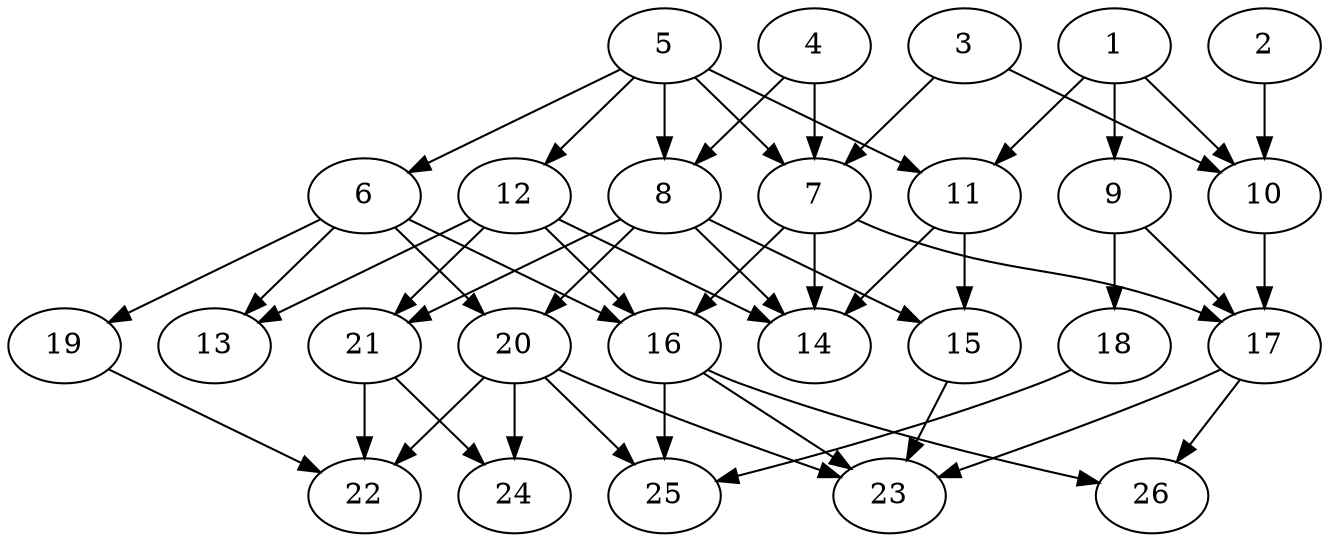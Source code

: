 // DAG (tier=2-normal, mode=compute, n=26, ccr=0.382, fat=0.614, density=0.514, regular=0.531, jump=0.171, mindata=524288, maxdata=8388608)
// DAG automatically generated by daggen at Sun Aug 24 16:33:33 2025
// /home/ermia/Project/Environments/daggen/bin/daggen --dot --ccr 0.382 --fat 0.614 --regular 0.531 --density 0.514 --jump 0.171 --mindata 524288 --maxdata 8388608 -n 26 
digraph G {
  1 [size="122800231607420583936", alpha="0.04", expect_size="61400115803710291968"]
  1 -> 9 [size ="197646643888128"]
  1 -> 10 [size ="197646643888128"]
  1 -> 11 [size ="197646643888128"]
  2 [size="8478139964971732", alpha="0.11", expect_size="4239069982485866"]
  2 -> 10 [size ="5585604968448"]
  3 [size="274225935120990", alpha="0.12", expect_size="137112967560495"]
  3 -> 7 [size ="7795499859968"]
  3 -> 10 [size ="7795499859968"]
  4 [size="119362224171946160", alpha="0.13", expect_size="59681112085973080"]
  4 -> 7 [size ="51468547653632"]
  4 -> 8 [size ="51468547653632"]
  5 [size="13826694791751204", alpha="0.01", expect_size="6913347395875602"]
  5 -> 6 [size ="271876874043392"]
  5 -> 7 [size ="271876874043392"]
  5 -> 8 [size ="271876874043392"]
  5 -> 11 [size ="271876874043392"]
  5 -> 12 [size ="271876874043392"]
  6 [size="999515509677868", alpha="0.11", expect_size="499757754838934"]
  6 -> 13 [size ="25807686729728"]
  6 -> 16 [size ="25807686729728"]
  6 -> 19 [size ="25807686729728"]
  6 -> 20 [size ="25807686729728"]
  7 [size="489504425678841344", alpha="0.16", expect_size="244752212839420672"]
  7 -> 14 [size ="206123609096192"]
  7 -> 16 [size ="206123609096192"]
  7 -> 17 [size ="206123609096192"]
  8 [size="41268829093228320", alpha="0.18", expect_size="20634414546614160"]
  8 -> 14 [size ="75547812036608"]
  8 -> 15 [size ="75547812036608"]
  8 -> 20 [size ="75547812036608"]
  8 -> 21 [size ="75547812036608"]
  9 [size="116241708347612463104", alpha="0.12", expect_size="58120854173806231552"]
  9 -> 17 [size ="190545183899648"]
  9 -> 18 [size ="190545183899648"]
  10 [size="830880396349570560", alpha="0.17", expect_size="415440198174785280"]
  10 -> 17 [size ="378928866787328"]
  11 [size="1370908679642531", alpha="0.09", expect_size="685454339821265"]
  11 -> 14 [size ="36327378649088"]
  11 -> 15 [size ="36327378649088"]
  12 [size="38167639055325462528", alpha="0.01", expect_size="19083819527662731264"]
  12 -> 13 [size ="90688771325952"]
  12 -> 14 [size ="90688771325952"]
  12 -> 16 [size ="90688771325952"]
  12 -> 21 [size ="90688771325952"]
  13 [size="16318411844869947392", alpha="0.08", expect_size="8159205922434973696"]
  14 [size="103841213167153872", alpha="0.05", expect_size="51920606583576936"]
  15 [size="349065939382198861824", alpha="0.03", expect_size="174532969691099430912"]
  15 -> 23 [size ="396608151748608"]
  16 [size="1326302711184896", alpha="0.15", expect_size="663151355592448"]
  16 -> 23 [size ="39719857553408"]
  16 -> 25 [size ="39719857553408"]
  16 -> 26 [size ="39719857553408"]
  17 [size="232973477335265181696", alpha="0.10", expect_size="116486738667632590848"]
  17 -> 23 [size ="302896537141248"]
  17 -> 26 [size ="302896537141248"]
  18 [size="372412548594347802624", alpha="0.01", expect_size="186206274297173901312"]
  18 -> 25 [size ="414100916011008"]
  19 [size="204585375319045", alpha="0.08", expect_size="102292687659522"]
  19 -> 22 [size ="3676257124352"]
  20 [size="33051931675455389696", alpha="0.12", expect_size="16525965837727694848"]
  20 -> 22 [size ="82392538677248"]
  20 -> 23 [size ="82392538677248"]
  20 -> 24 [size ="82392538677248"]
  20 -> 25 [size ="82392538677248"]
  21 [size="261138654980432986112", alpha="0.08", expect_size="130569327490216493056"]
  21 -> 22 [size ="326841676070912"]
  21 -> 24 [size ="326841676070912"]
  22 [size="106295959181353549824", alpha="0.07", expect_size="53147979590676774912"]
  23 [size="762931079221577", alpha="0.07", expect_size="381465539610788"]
  24 [size="1809425698390016000", alpha="0.16", expect_size="904712849195008000"]
  25 [size="9744032044195154", alpha="0.11", expect_size="4872016022097577"]
  26 [size="1160942755108968960", alpha="0.20", expect_size="580471377554484480"]
}